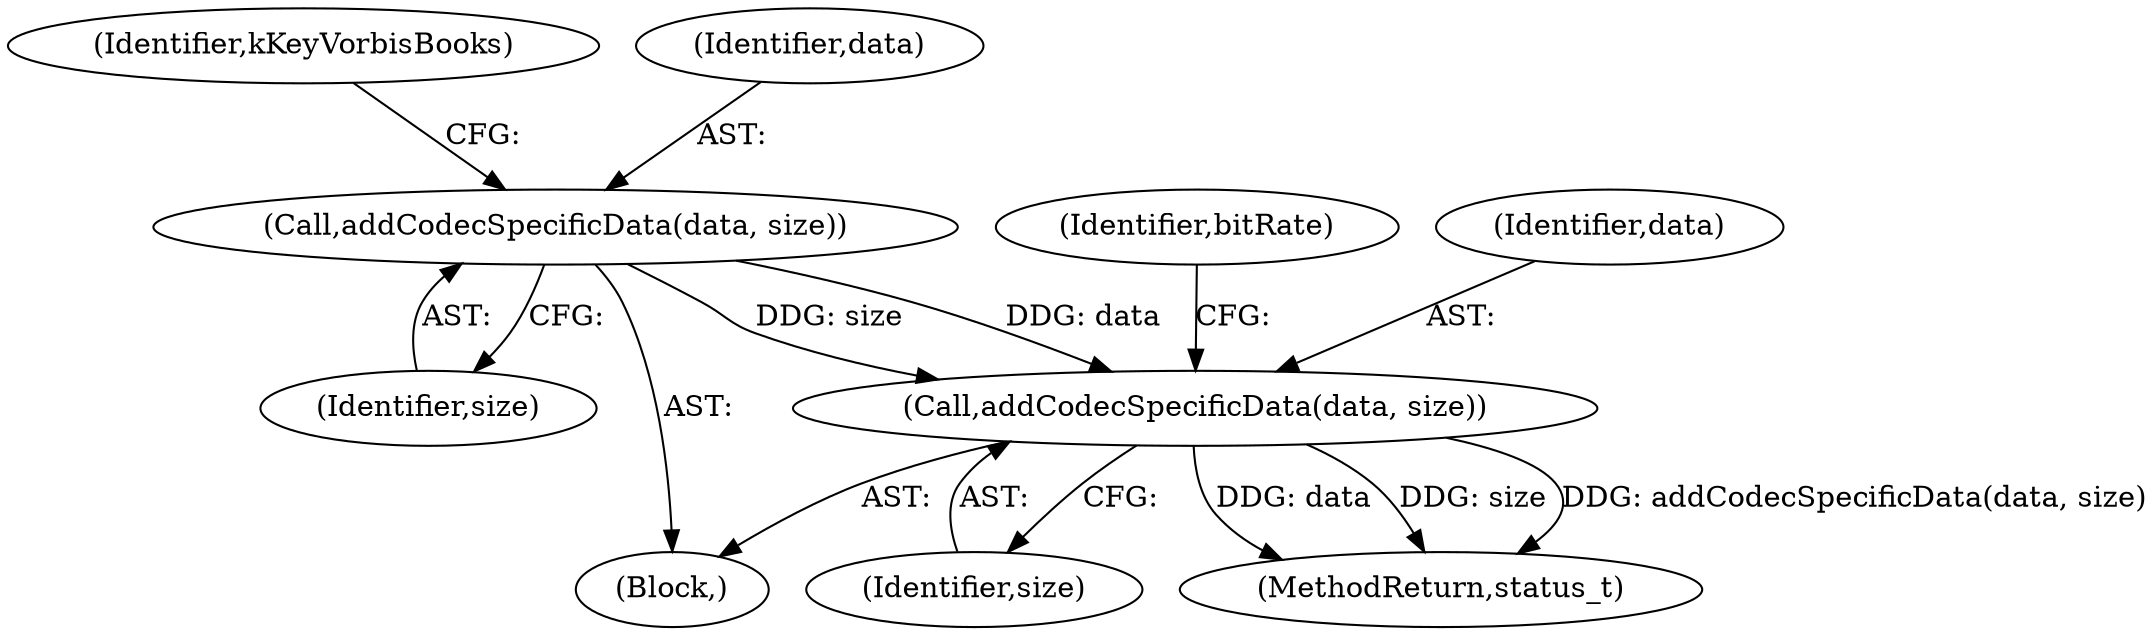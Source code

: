 digraph "0_Android_0bb5ced60304da7f61478ffd359e7ba65d72f181_1@pointer" {
"1000231" [label="(Call,addCodecSpecificData(data, size))"];
"1000243" [label="(Call,addCodecSpecificData(data, size))"];
"1000230" [label="(Block,)"];
"1000245" [label="(Identifier,size)"];
"1000231" [label="(Call,addCodecSpecificData(data, size))"];
"1000243" [label="(Call,addCodecSpecificData(data, size))"];
"1000286" [label="(Identifier,bitRate)"];
"1000570" [label="(MethodReturn,status_t)"];
"1000236" [label="(Identifier,kKeyVorbisBooks)"];
"1000232" [label="(Identifier,data)"];
"1000233" [label="(Identifier,size)"];
"1000244" [label="(Identifier,data)"];
"1000231" -> "1000230"  [label="AST: "];
"1000231" -> "1000233"  [label="CFG: "];
"1000232" -> "1000231"  [label="AST: "];
"1000233" -> "1000231"  [label="AST: "];
"1000236" -> "1000231"  [label="CFG: "];
"1000231" -> "1000243"  [label="DDG: data"];
"1000231" -> "1000243"  [label="DDG: size"];
"1000243" -> "1000230"  [label="AST: "];
"1000243" -> "1000245"  [label="CFG: "];
"1000244" -> "1000243"  [label="AST: "];
"1000245" -> "1000243"  [label="AST: "];
"1000286" -> "1000243"  [label="CFG: "];
"1000243" -> "1000570"  [label="DDG: data"];
"1000243" -> "1000570"  [label="DDG: size"];
"1000243" -> "1000570"  [label="DDG: addCodecSpecificData(data, size)"];
}
